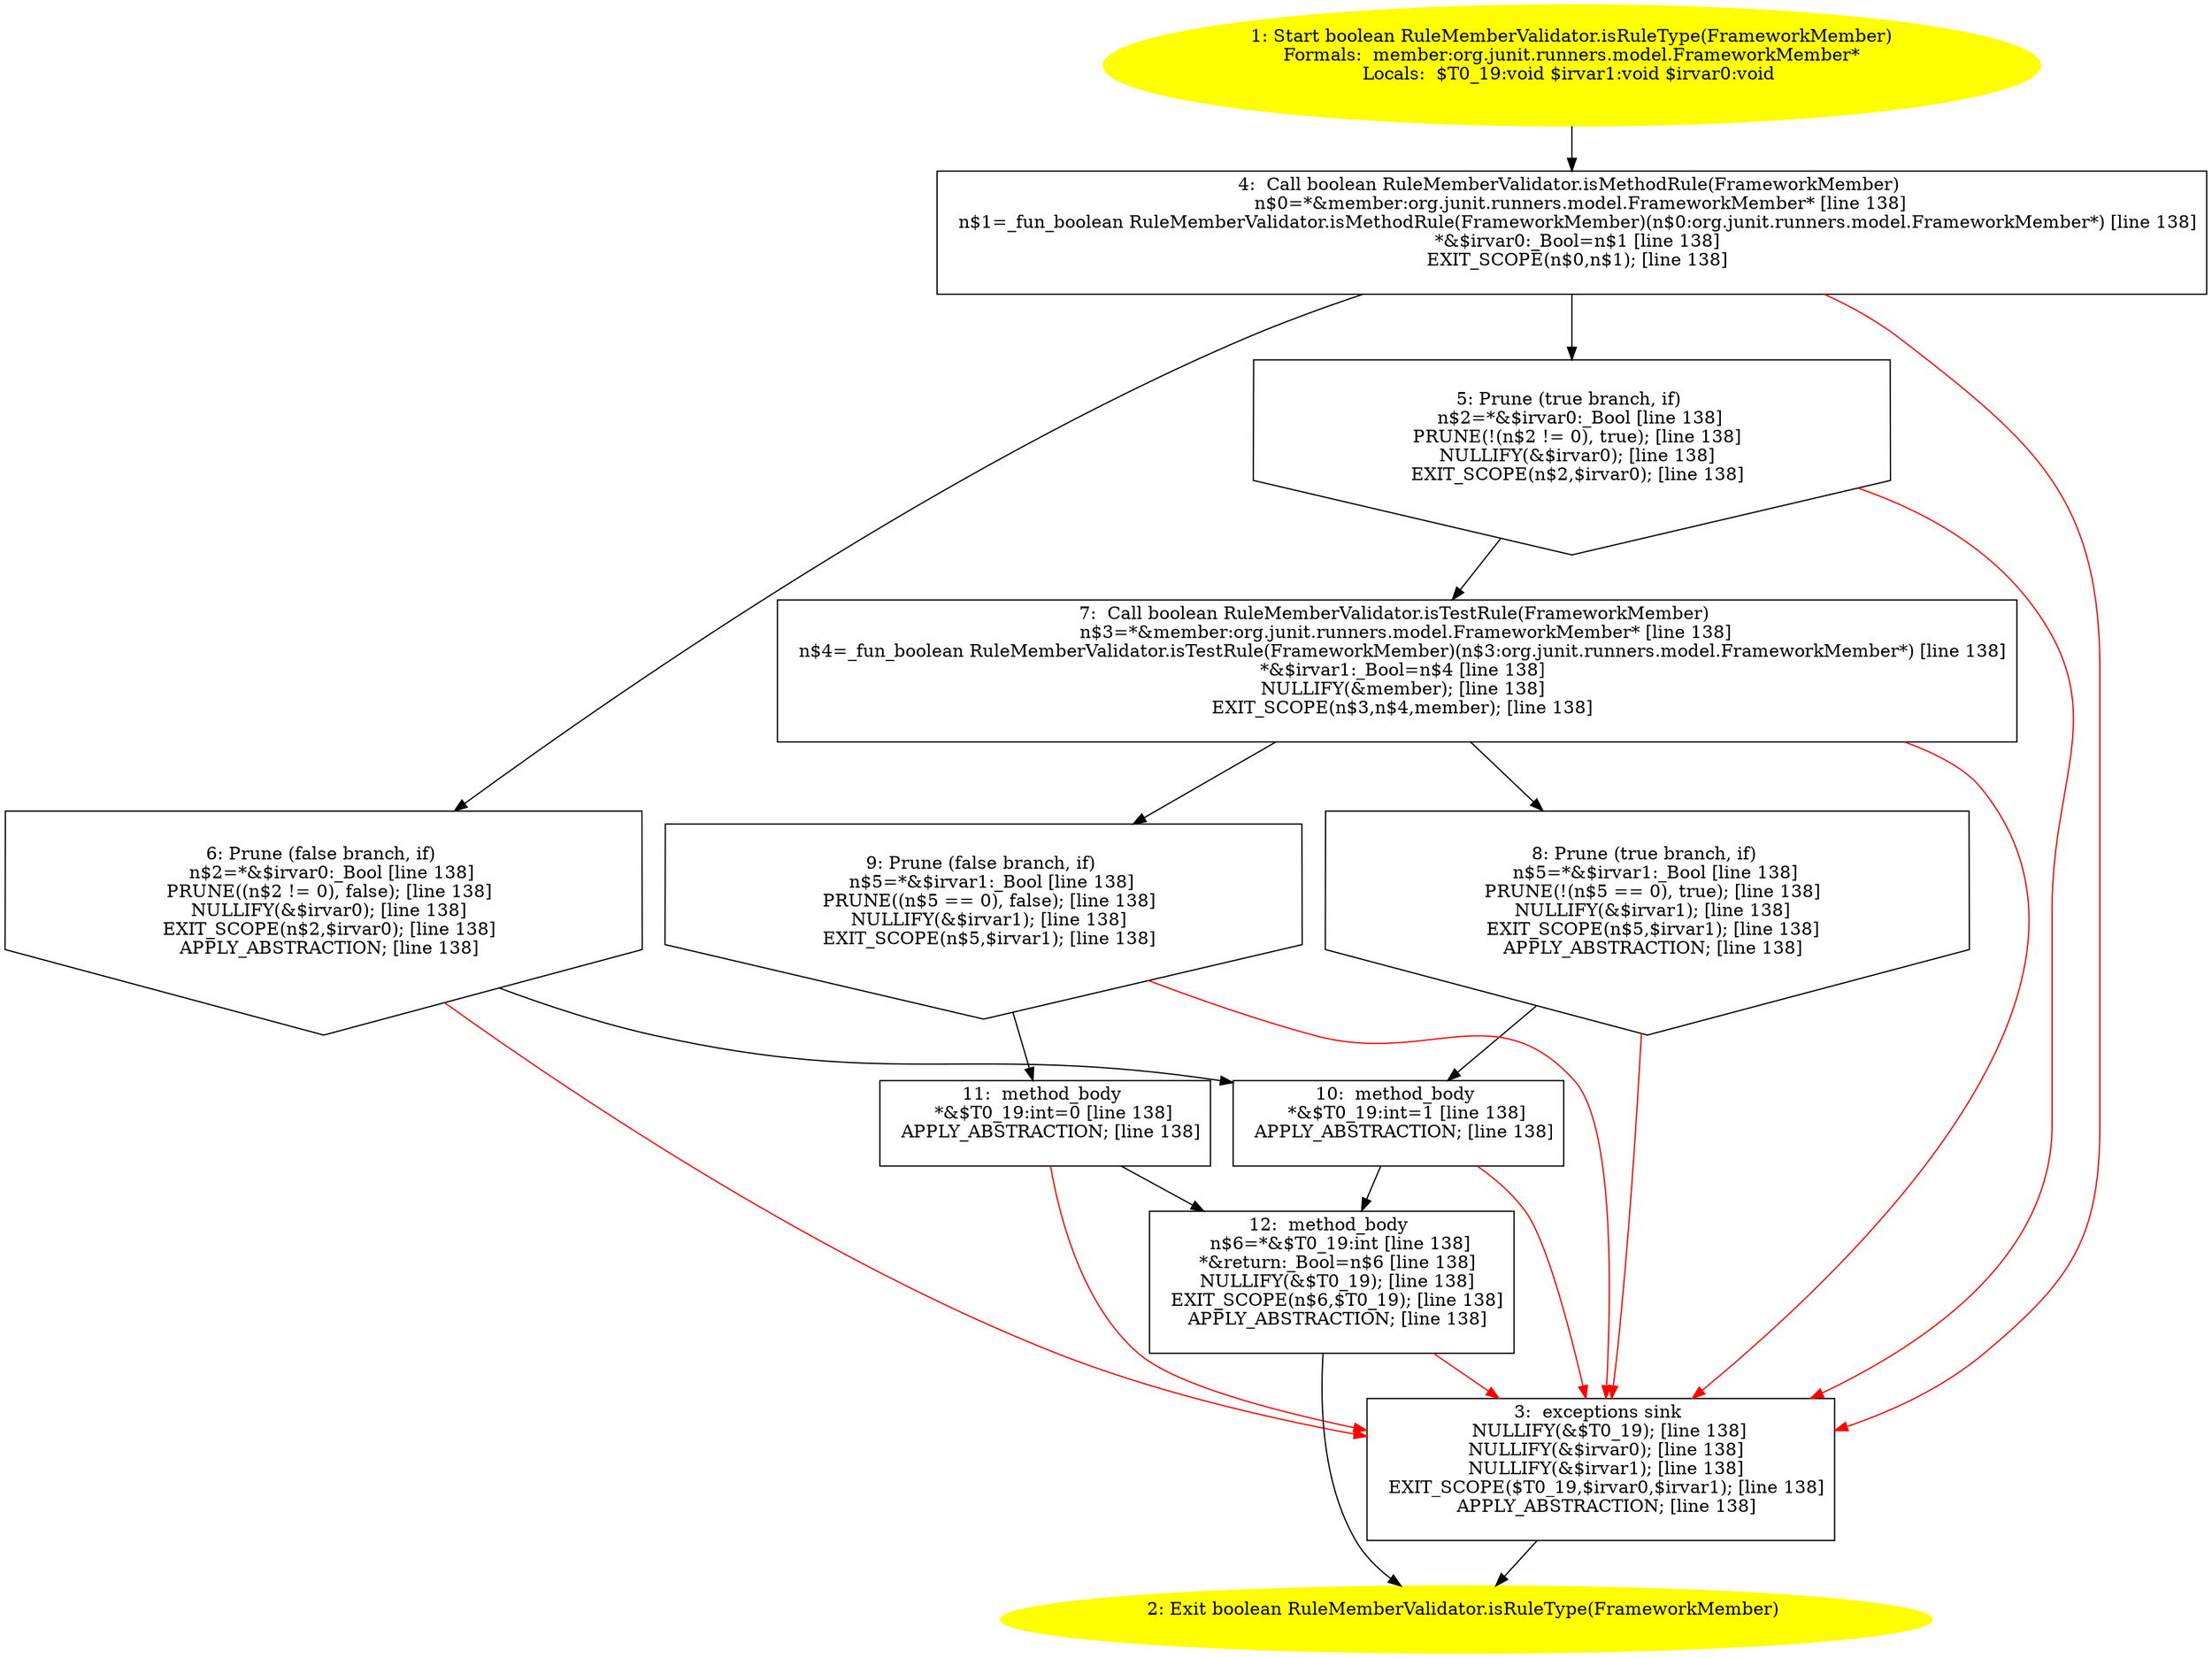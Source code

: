 /* @generated */
digraph cfg {
"org.junit.internal.runners.rules.RuleMemberValidator.isRuleType(org.junit.runners.model.FrameworkMem.e5326ad39fbf513addc717d1c089c799_1" [label="1: Start boolean RuleMemberValidator.isRuleType(FrameworkMember)\nFormals:  member:org.junit.runners.model.FrameworkMember*\nLocals:  $T0_19:void $irvar1:void $irvar0:void \n  " color=yellow style=filled]
	

	 "org.junit.internal.runners.rules.RuleMemberValidator.isRuleType(org.junit.runners.model.FrameworkMem.e5326ad39fbf513addc717d1c089c799_1" -> "org.junit.internal.runners.rules.RuleMemberValidator.isRuleType(org.junit.runners.model.FrameworkMem.e5326ad39fbf513addc717d1c089c799_4" ;
"org.junit.internal.runners.rules.RuleMemberValidator.isRuleType(org.junit.runners.model.FrameworkMem.e5326ad39fbf513addc717d1c089c799_2" [label="2: Exit boolean RuleMemberValidator.isRuleType(FrameworkMember) \n  " color=yellow style=filled]
	

"org.junit.internal.runners.rules.RuleMemberValidator.isRuleType(org.junit.runners.model.FrameworkMem.e5326ad39fbf513addc717d1c089c799_3" [label="3:  exceptions sink \n   NULLIFY(&$T0_19); [line 138]\n  NULLIFY(&$irvar0); [line 138]\n  NULLIFY(&$irvar1); [line 138]\n  EXIT_SCOPE($T0_19,$irvar0,$irvar1); [line 138]\n  APPLY_ABSTRACTION; [line 138]\n " shape="box"]
	

	 "org.junit.internal.runners.rules.RuleMemberValidator.isRuleType(org.junit.runners.model.FrameworkMem.e5326ad39fbf513addc717d1c089c799_3" -> "org.junit.internal.runners.rules.RuleMemberValidator.isRuleType(org.junit.runners.model.FrameworkMem.e5326ad39fbf513addc717d1c089c799_2" ;
"org.junit.internal.runners.rules.RuleMemberValidator.isRuleType(org.junit.runners.model.FrameworkMem.e5326ad39fbf513addc717d1c089c799_4" [label="4:  Call boolean RuleMemberValidator.isMethodRule(FrameworkMember) \n   n$0=*&member:org.junit.runners.model.FrameworkMember* [line 138]\n  n$1=_fun_boolean RuleMemberValidator.isMethodRule(FrameworkMember)(n$0:org.junit.runners.model.FrameworkMember*) [line 138]\n  *&$irvar0:_Bool=n$1 [line 138]\n  EXIT_SCOPE(n$0,n$1); [line 138]\n " shape="box"]
	

	 "org.junit.internal.runners.rules.RuleMemberValidator.isRuleType(org.junit.runners.model.FrameworkMem.e5326ad39fbf513addc717d1c089c799_4" -> "org.junit.internal.runners.rules.RuleMemberValidator.isRuleType(org.junit.runners.model.FrameworkMem.e5326ad39fbf513addc717d1c089c799_5" ;
	 "org.junit.internal.runners.rules.RuleMemberValidator.isRuleType(org.junit.runners.model.FrameworkMem.e5326ad39fbf513addc717d1c089c799_4" -> "org.junit.internal.runners.rules.RuleMemberValidator.isRuleType(org.junit.runners.model.FrameworkMem.e5326ad39fbf513addc717d1c089c799_6" ;
	 "org.junit.internal.runners.rules.RuleMemberValidator.isRuleType(org.junit.runners.model.FrameworkMem.e5326ad39fbf513addc717d1c089c799_4" -> "org.junit.internal.runners.rules.RuleMemberValidator.isRuleType(org.junit.runners.model.FrameworkMem.e5326ad39fbf513addc717d1c089c799_3" [color="red" ];
"org.junit.internal.runners.rules.RuleMemberValidator.isRuleType(org.junit.runners.model.FrameworkMem.e5326ad39fbf513addc717d1c089c799_5" [label="5: Prune (true branch, if) \n   n$2=*&$irvar0:_Bool [line 138]\n  PRUNE(!(n$2 != 0), true); [line 138]\n  NULLIFY(&$irvar0); [line 138]\n  EXIT_SCOPE(n$2,$irvar0); [line 138]\n " shape="invhouse"]
	

	 "org.junit.internal.runners.rules.RuleMemberValidator.isRuleType(org.junit.runners.model.FrameworkMem.e5326ad39fbf513addc717d1c089c799_5" -> "org.junit.internal.runners.rules.RuleMemberValidator.isRuleType(org.junit.runners.model.FrameworkMem.e5326ad39fbf513addc717d1c089c799_7" ;
	 "org.junit.internal.runners.rules.RuleMemberValidator.isRuleType(org.junit.runners.model.FrameworkMem.e5326ad39fbf513addc717d1c089c799_5" -> "org.junit.internal.runners.rules.RuleMemberValidator.isRuleType(org.junit.runners.model.FrameworkMem.e5326ad39fbf513addc717d1c089c799_3" [color="red" ];
"org.junit.internal.runners.rules.RuleMemberValidator.isRuleType(org.junit.runners.model.FrameworkMem.e5326ad39fbf513addc717d1c089c799_6" [label="6: Prune (false branch, if) \n   n$2=*&$irvar0:_Bool [line 138]\n  PRUNE((n$2 != 0), false); [line 138]\n  NULLIFY(&$irvar0); [line 138]\n  EXIT_SCOPE(n$2,$irvar0); [line 138]\n  APPLY_ABSTRACTION; [line 138]\n " shape="invhouse"]
	

	 "org.junit.internal.runners.rules.RuleMemberValidator.isRuleType(org.junit.runners.model.FrameworkMem.e5326ad39fbf513addc717d1c089c799_6" -> "org.junit.internal.runners.rules.RuleMemberValidator.isRuleType(org.junit.runners.model.FrameworkMem.e5326ad39fbf513addc717d1c089c799_10" ;
	 "org.junit.internal.runners.rules.RuleMemberValidator.isRuleType(org.junit.runners.model.FrameworkMem.e5326ad39fbf513addc717d1c089c799_6" -> "org.junit.internal.runners.rules.RuleMemberValidator.isRuleType(org.junit.runners.model.FrameworkMem.e5326ad39fbf513addc717d1c089c799_3" [color="red" ];
"org.junit.internal.runners.rules.RuleMemberValidator.isRuleType(org.junit.runners.model.FrameworkMem.e5326ad39fbf513addc717d1c089c799_7" [label="7:  Call boolean RuleMemberValidator.isTestRule(FrameworkMember) \n   n$3=*&member:org.junit.runners.model.FrameworkMember* [line 138]\n  n$4=_fun_boolean RuleMemberValidator.isTestRule(FrameworkMember)(n$3:org.junit.runners.model.FrameworkMember*) [line 138]\n  *&$irvar1:_Bool=n$4 [line 138]\n  NULLIFY(&member); [line 138]\n  EXIT_SCOPE(n$3,n$4,member); [line 138]\n " shape="box"]
	

	 "org.junit.internal.runners.rules.RuleMemberValidator.isRuleType(org.junit.runners.model.FrameworkMem.e5326ad39fbf513addc717d1c089c799_7" -> "org.junit.internal.runners.rules.RuleMemberValidator.isRuleType(org.junit.runners.model.FrameworkMem.e5326ad39fbf513addc717d1c089c799_8" ;
	 "org.junit.internal.runners.rules.RuleMemberValidator.isRuleType(org.junit.runners.model.FrameworkMem.e5326ad39fbf513addc717d1c089c799_7" -> "org.junit.internal.runners.rules.RuleMemberValidator.isRuleType(org.junit.runners.model.FrameworkMem.e5326ad39fbf513addc717d1c089c799_9" ;
	 "org.junit.internal.runners.rules.RuleMemberValidator.isRuleType(org.junit.runners.model.FrameworkMem.e5326ad39fbf513addc717d1c089c799_7" -> "org.junit.internal.runners.rules.RuleMemberValidator.isRuleType(org.junit.runners.model.FrameworkMem.e5326ad39fbf513addc717d1c089c799_3" [color="red" ];
"org.junit.internal.runners.rules.RuleMemberValidator.isRuleType(org.junit.runners.model.FrameworkMem.e5326ad39fbf513addc717d1c089c799_8" [label="8: Prune (true branch, if) \n   n$5=*&$irvar1:_Bool [line 138]\n  PRUNE(!(n$5 == 0), true); [line 138]\n  NULLIFY(&$irvar1); [line 138]\n  EXIT_SCOPE(n$5,$irvar1); [line 138]\n  APPLY_ABSTRACTION; [line 138]\n " shape="invhouse"]
	

	 "org.junit.internal.runners.rules.RuleMemberValidator.isRuleType(org.junit.runners.model.FrameworkMem.e5326ad39fbf513addc717d1c089c799_8" -> "org.junit.internal.runners.rules.RuleMemberValidator.isRuleType(org.junit.runners.model.FrameworkMem.e5326ad39fbf513addc717d1c089c799_10" ;
	 "org.junit.internal.runners.rules.RuleMemberValidator.isRuleType(org.junit.runners.model.FrameworkMem.e5326ad39fbf513addc717d1c089c799_8" -> "org.junit.internal.runners.rules.RuleMemberValidator.isRuleType(org.junit.runners.model.FrameworkMem.e5326ad39fbf513addc717d1c089c799_3" [color="red" ];
"org.junit.internal.runners.rules.RuleMemberValidator.isRuleType(org.junit.runners.model.FrameworkMem.e5326ad39fbf513addc717d1c089c799_9" [label="9: Prune (false branch, if) \n   n$5=*&$irvar1:_Bool [line 138]\n  PRUNE((n$5 == 0), false); [line 138]\n  NULLIFY(&$irvar1); [line 138]\n  EXIT_SCOPE(n$5,$irvar1); [line 138]\n " shape="invhouse"]
	

	 "org.junit.internal.runners.rules.RuleMemberValidator.isRuleType(org.junit.runners.model.FrameworkMem.e5326ad39fbf513addc717d1c089c799_9" -> "org.junit.internal.runners.rules.RuleMemberValidator.isRuleType(org.junit.runners.model.FrameworkMem.e5326ad39fbf513addc717d1c089c799_11" ;
	 "org.junit.internal.runners.rules.RuleMemberValidator.isRuleType(org.junit.runners.model.FrameworkMem.e5326ad39fbf513addc717d1c089c799_9" -> "org.junit.internal.runners.rules.RuleMemberValidator.isRuleType(org.junit.runners.model.FrameworkMem.e5326ad39fbf513addc717d1c089c799_3" [color="red" ];
"org.junit.internal.runners.rules.RuleMemberValidator.isRuleType(org.junit.runners.model.FrameworkMem.e5326ad39fbf513addc717d1c089c799_10" [label="10:  method_body \n   *&$T0_19:int=1 [line 138]\n  APPLY_ABSTRACTION; [line 138]\n " shape="box"]
	

	 "org.junit.internal.runners.rules.RuleMemberValidator.isRuleType(org.junit.runners.model.FrameworkMem.e5326ad39fbf513addc717d1c089c799_10" -> "org.junit.internal.runners.rules.RuleMemberValidator.isRuleType(org.junit.runners.model.FrameworkMem.e5326ad39fbf513addc717d1c089c799_12" ;
	 "org.junit.internal.runners.rules.RuleMemberValidator.isRuleType(org.junit.runners.model.FrameworkMem.e5326ad39fbf513addc717d1c089c799_10" -> "org.junit.internal.runners.rules.RuleMemberValidator.isRuleType(org.junit.runners.model.FrameworkMem.e5326ad39fbf513addc717d1c089c799_3" [color="red" ];
"org.junit.internal.runners.rules.RuleMemberValidator.isRuleType(org.junit.runners.model.FrameworkMem.e5326ad39fbf513addc717d1c089c799_11" [label="11:  method_body \n   *&$T0_19:int=0 [line 138]\n  APPLY_ABSTRACTION; [line 138]\n " shape="box"]
	

	 "org.junit.internal.runners.rules.RuleMemberValidator.isRuleType(org.junit.runners.model.FrameworkMem.e5326ad39fbf513addc717d1c089c799_11" -> "org.junit.internal.runners.rules.RuleMemberValidator.isRuleType(org.junit.runners.model.FrameworkMem.e5326ad39fbf513addc717d1c089c799_12" ;
	 "org.junit.internal.runners.rules.RuleMemberValidator.isRuleType(org.junit.runners.model.FrameworkMem.e5326ad39fbf513addc717d1c089c799_11" -> "org.junit.internal.runners.rules.RuleMemberValidator.isRuleType(org.junit.runners.model.FrameworkMem.e5326ad39fbf513addc717d1c089c799_3" [color="red" ];
"org.junit.internal.runners.rules.RuleMemberValidator.isRuleType(org.junit.runners.model.FrameworkMem.e5326ad39fbf513addc717d1c089c799_12" [label="12:  method_body \n   n$6=*&$T0_19:int [line 138]\n  *&return:_Bool=n$6 [line 138]\n  NULLIFY(&$T0_19); [line 138]\n  EXIT_SCOPE(n$6,$T0_19); [line 138]\n  APPLY_ABSTRACTION; [line 138]\n " shape="box"]
	

	 "org.junit.internal.runners.rules.RuleMemberValidator.isRuleType(org.junit.runners.model.FrameworkMem.e5326ad39fbf513addc717d1c089c799_12" -> "org.junit.internal.runners.rules.RuleMemberValidator.isRuleType(org.junit.runners.model.FrameworkMem.e5326ad39fbf513addc717d1c089c799_2" ;
	 "org.junit.internal.runners.rules.RuleMemberValidator.isRuleType(org.junit.runners.model.FrameworkMem.e5326ad39fbf513addc717d1c089c799_12" -> "org.junit.internal.runners.rules.RuleMemberValidator.isRuleType(org.junit.runners.model.FrameworkMem.e5326ad39fbf513addc717d1c089c799_3" [color="red" ];
}
